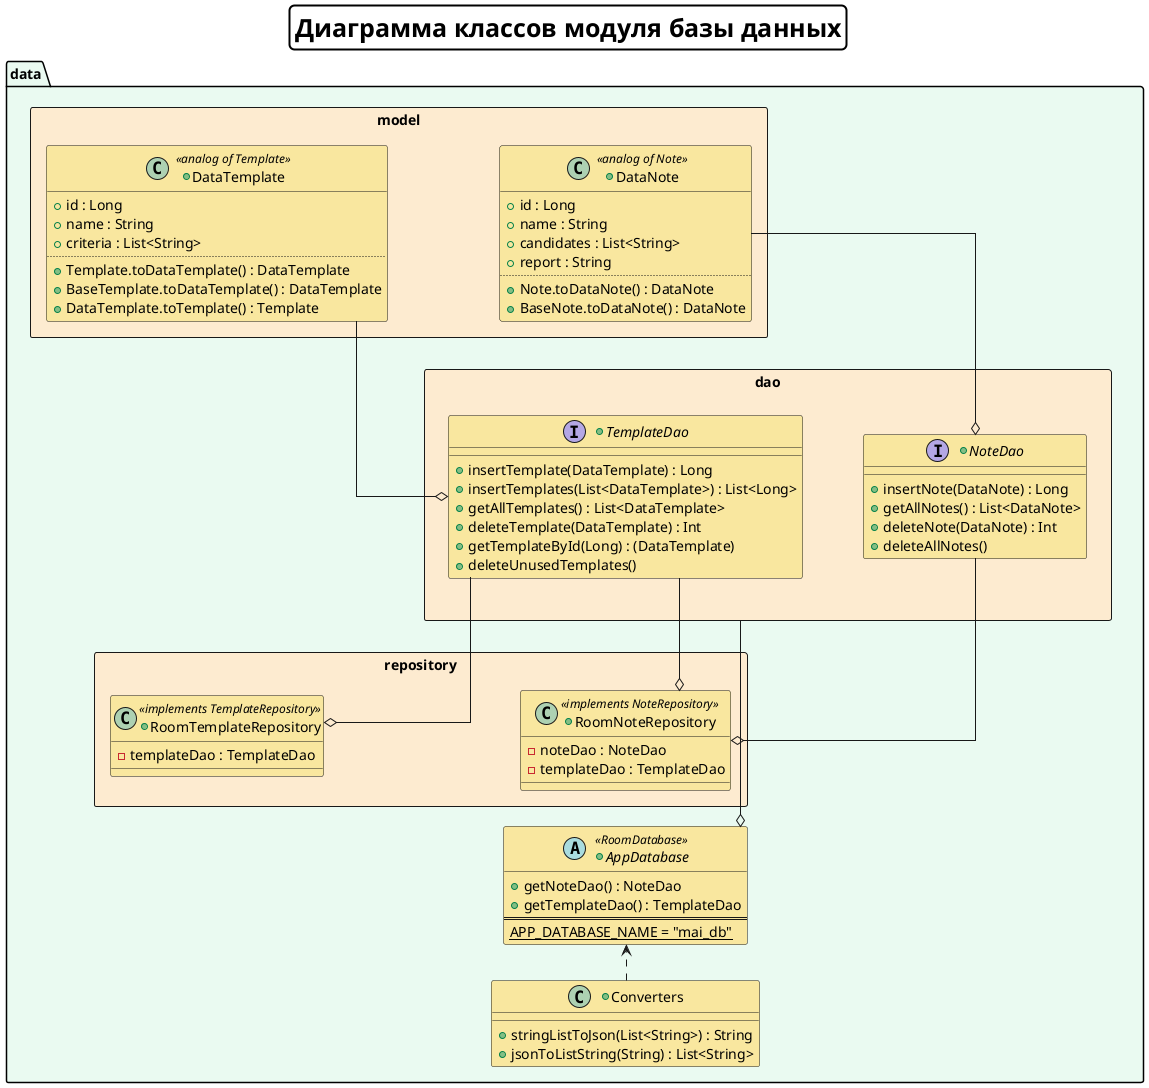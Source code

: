 @startuml

left to right direction
skinparam linetype ortho

skinparam titleBorderRoundCorner 10
skinparam titleBorderThickness 2
skinparam titleBorderColor black
skinparam titleFontSize 25

skinparam PackageBackgroundColor #EAFAF1
skinparam RectangleBackgroundColor #FDEBD0
skinparam ClassBackgroundColor #F9E79F


title Диаграмма классов модуля базы данных

package data {

    rectangle model {
        +class DataNote <<analog of Note>> {
            +id : Long
            +name : String
            +candidates : List<String>
            +report : String
            ..
            +Note.toDataNote() : DataNote
            +BaseNote.toDataNote() : DataNote
        }

        +class DataTemplate <<analog of Template>> {
            +id : Long
            +name : String
            +criteria : List<String>
            ..
            +Template.toDataTemplate() : DataTemplate
            +BaseTemplate.toDataTemplate() : DataTemplate
            +DataTemplate.toTemplate() : Template
        }
    }

    rectangle repository {
        +class RoomTemplateRepository <<implements TemplateRepository>> {
            -templateDao : TemplateDao
        }

        +class RoomNoteRepository <<implements NoteRepository>> {
            -noteDao : NoteDao
            -templateDao : TemplateDao
        }
    }

    rectangle dao {
        +interface NoteDao {
            +insertNote(DataNote) : Long
            +getAllNotes() : List<DataNote>
            +deleteNote(DataNote) : Int
            +deleteAllNotes()
        }

        +interface TemplateDao {
            +insertTemplate(DataTemplate) : Long
            +insertTemplates(List<DataTemplate>) : List<Long>
            +getAllTemplates() : List<DataTemplate>
            +deleteTemplate(DataTemplate) : Int
            +getTemplateById(Long) : (DataTemplate)
            +deleteUnusedTemplates()
        }
    }

    +abstract class AppDatabase <<RoomDatabase>> {
        +getNoteDao() : NoteDao
        +getTemplateDao() : TemplateDao
        ==
        {static} APP_DATABASE_NAME = "mai_db"
    }

    +class Converters {
        +stringListToJson(List<String>) : String
        +jsonToListString(String) : List<String>
    }
}

/' Relation '/
NoteDao -[hidden]u- TemplateDao
DataNote -[hidden]u- DataTemplate
RoomNoteRepository -[hidden]u- RoomTemplateRepository
AppDatabase <..l Converters
dao --ro AppDatabase
RoomNoteRepository o--r NoteDao
RoomNoteRepository o--r TemplateDao
RoomTemplateRepository o-- TemplateDao
DataNote --o NoteDao
DataTemplate --o TemplateDao

@enduml